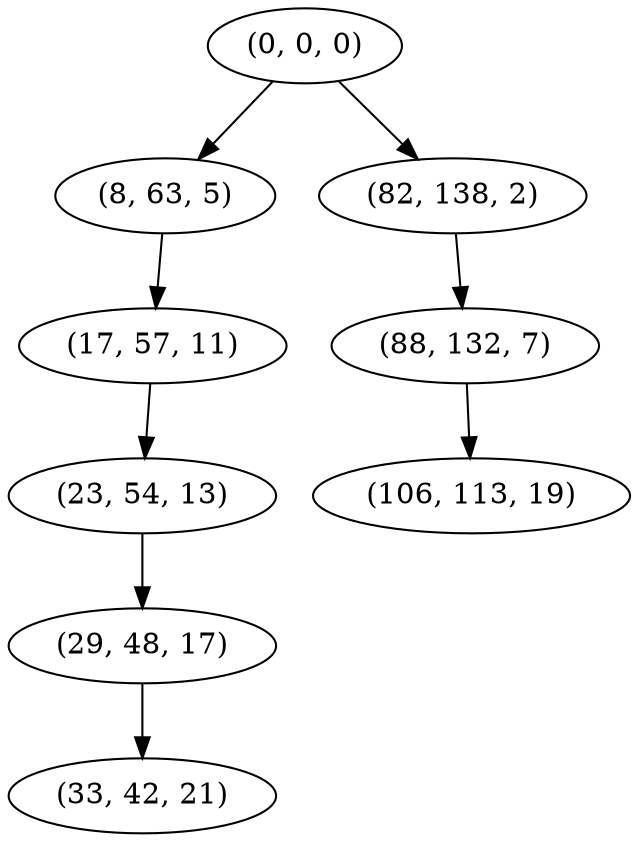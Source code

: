 digraph tree {
    "(0, 0, 0)";
    "(8, 63, 5)";
    "(17, 57, 11)";
    "(23, 54, 13)";
    "(29, 48, 17)";
    "(33, 42, 21)";
    "(82, 138, 2)";
    "(88, 132, 7)";
    "(106, 113, 19)";
    "(0, 0, 0)" -> "(8, 63, 5)";
    "(0, 0, 0)" -> "(82, 138, 2)";
    "(8, 63, 5)" -> "(17, 57, 11)";
    "(17, 57, 11)" -> "(23, 54, 13)";
    "(23, 54, 13)" -> "(29, 48, 17)";
    "(29, 48, 17)" -> "(33, 42, 21)";
    "(82, 138, 2)" -> "(88, 132, 7)";
    "(88, 132, 7)" -> "(106, 113, 19)";
}
